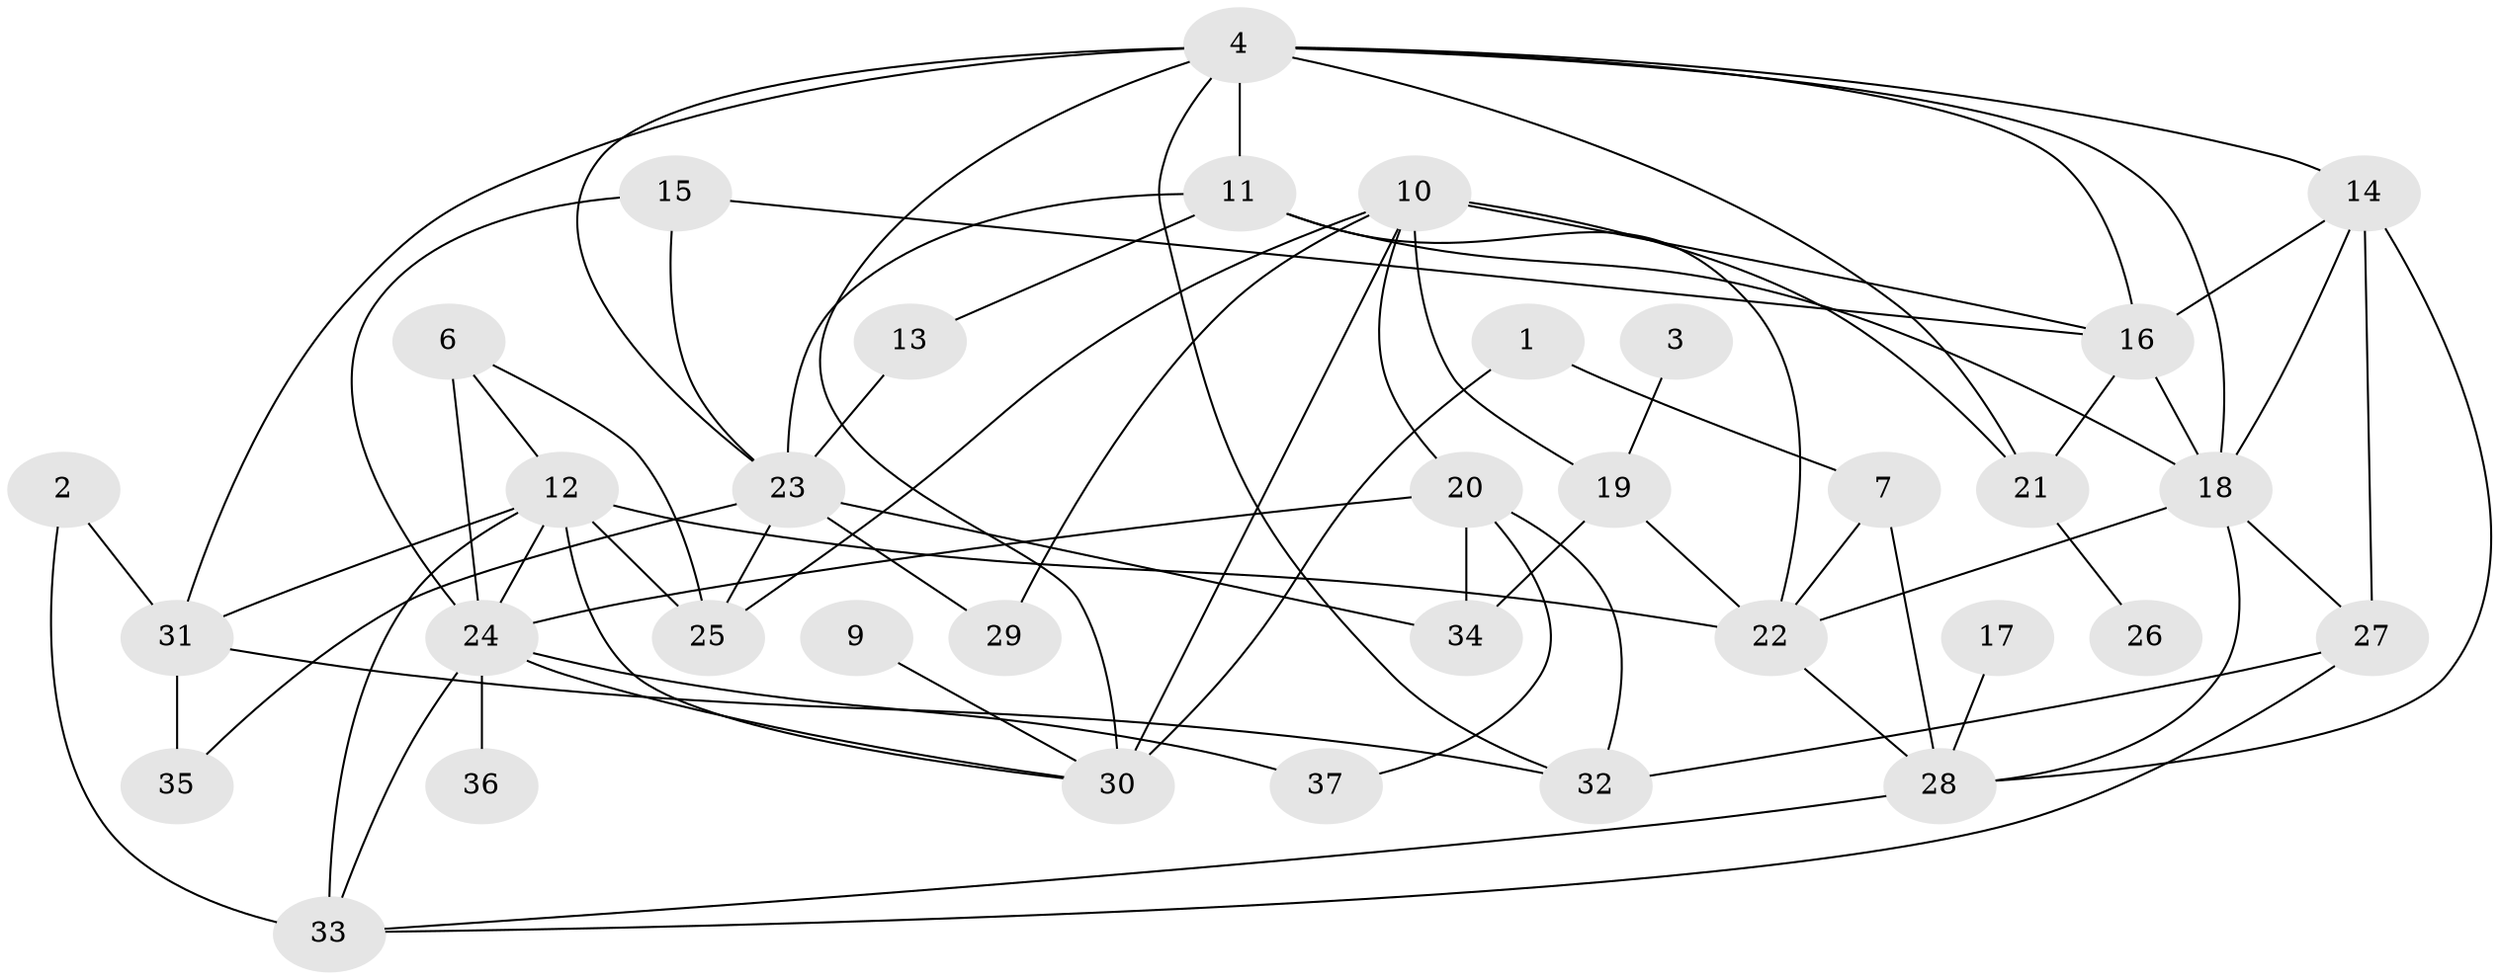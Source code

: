 // original degree distribution, {2: 0.2054794520547945, 4: 0.2191780821917808, 6: 0.0547945205479452, 3: 0.1917808219178082, 5: 0.1095890410958904, 7: 0.0410958904109589, 1: 0.1232876712328767, 0: 0.0273972602739726, 8: 0.0273972602739726}
// Generated by graph-tools (version 1.1) at 2025/35/03/04/25 23:35:58]
// undirected, 35 vertices, 72 edges
graph export_dot {
  node [color=gray90,style=filled];
  1;
  2;
  3;
  4;
  6;
  7;
  9;
  10;
  11;
  12;
  13;
  14;
  15;
  16;
  17;
  18;
  19;
  20;
  21;
  22;
  23;
  24;
  25;
  26;
  27;
  28;
  29;
  30;
  31;
  32;
  33;
  34;
  35;
  36;
  37;
  1 -- 7 [weight=1.0];
  1 -- 30 [weight=1.0];
  2 -- 31 [weight=1.0];
  2 -- 33 [weight=2.0];
  3 -- 19 [weight=1.0];
  4 -- 11 [weight=1.0];
  4 -- 14 [weight=1.0];
  4 -- 16 [weight=1.0];
  4 -- 18 [weight=1.0];
  4 -- 21 [weight=1.0];
  4 -- 23 [weight=1.0];
  4 -- 30 [weight=1.0];
  4 -- 31 [weight=1.0];
  4 -- 32 [weight=1.0];
  6 -- 12 [weight=1.0];
  6 -- 24 [weight=2.0];
  6 -- 25 [weight=1.0];
  7 -- 22 [weight=1.0];
  7 -- 28 [weight=1.0];
  9 -- 30 [weight=1.0];
  10 -- 16 [weight=3.0];
  10 -- 19 [weight=1.0];
  10 -- 20 [weight=1.0];
  10 -- 21 [weight=2.0];
  10 -- 25 [weight=1.0];
  10 -- 29 [weight=1.0];
  10 -- 30 [weight=2.0];
  11 -- 13 [weight=1.0];
  11 -- 18 [weight=1.0];
  11 -- 22 [weight=1.0];
  11 -- 23 [weight=1.0];
  12 -- 22 [weight=1.0];
  12 -- 24 [weight=2.0];
  12 -- 25 [weight=1.0];
  12 -- 30 [weight=1.0];
  12 -- 31 [weight=1.0];
  12 -- 33 [weight=1.0];
  13 -- 23 [weight=1.0];
  14 -- 16 [weight=1.0];
  14 -- 18 [weight=1.0];
  14 -- 27 [weight=1.0];
  14 -- 28 [weight=1.0];
  15 -- 16 [weight=1.0];
  15 -- 23 [weight=1.0];
  15 -- 24 [weight=1.0];
  16 -- 18 [weight=2.0];
  16 -- 21 [weight=1.0];
  17 -- 28 [weight=1.0];
  18 -- 22 [weight=1.0];
  18 -- 27 [weight=1.0];
  18 -- 28 [weight=1.0];
  19 -- 22 [weight=1.0];
  19 -- 34 [weight=2.0];
  20 -- 24 [weight=1.0];
  20 -- 32 [weight=2.0];
  20 -- 34 [weight=1.0];
  20 -- 37 [weight=1.0];
  21 -- 26 [weight=1.0];
  22 -- 28 [weight=1.0];
  23 -- 25 [weight=1.0];
  23 -- 29 [weight=1.0];
  23 -- 34 [weight=2.0];
  23 -- 35 [weight=1.0];
  24 -- 30 [weight=1.0];
  24 -- 33 [weight=1.0];
  24 -- 36 [weight=2.0];
  24 -- 37 [weight=1.0];
  27 -- 32 [weight=1.0];
  27 -- 33 [weight=1.0];
  28 -- 33 [weight=1.0];
  31 -- 32 [weight=2.0];
  31 -- 35 [weight=1.0];
}
